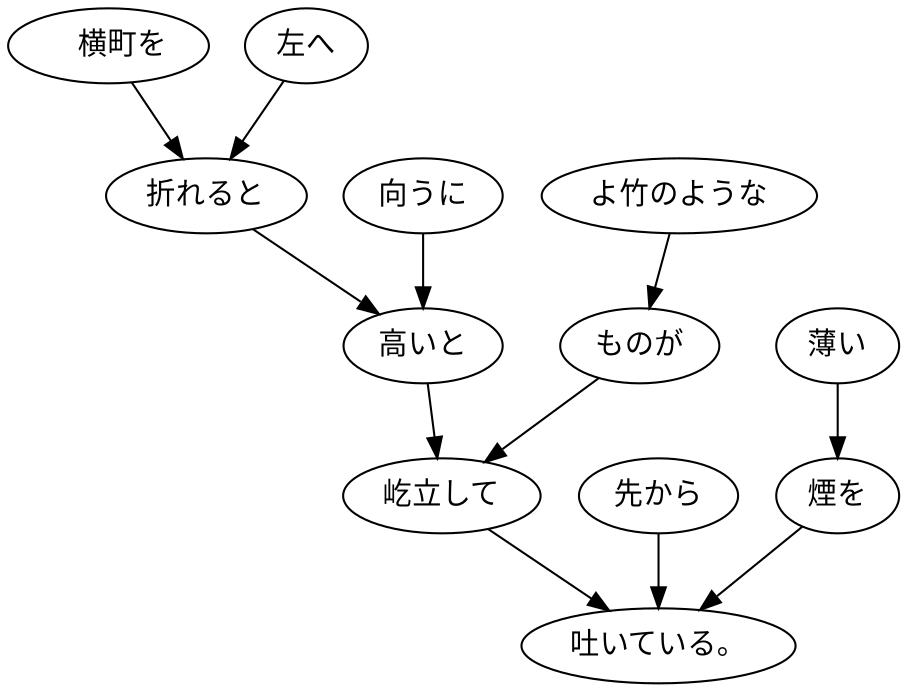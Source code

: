 digraph graph4225 {
	node0 [label="　横町を"];
	node1 [label="左へ"];
	node2 [label="折れると"];
	node3 [label="向うに"];
	node4 [label="高いと"];
	node5 [label="よ竹のような"];
	node6 [label="ものが"];
	node7 [label="屹立して"];
	node8 [label="先から"];
	node9 [label="薄い"];
	node10 [label="煙を"];
	node11 [label="吐いている。"];
	node0 -> node2;
	node1 -> node2;
	node2 -> node4;
	node3 -> node4;
	node4 -> node7;
	node5 -> node6;
	node6 -> node7;
	node7 -> node11;
	node8 -> node11;
	node9 -> node10;
	node10 -> node11;
}
